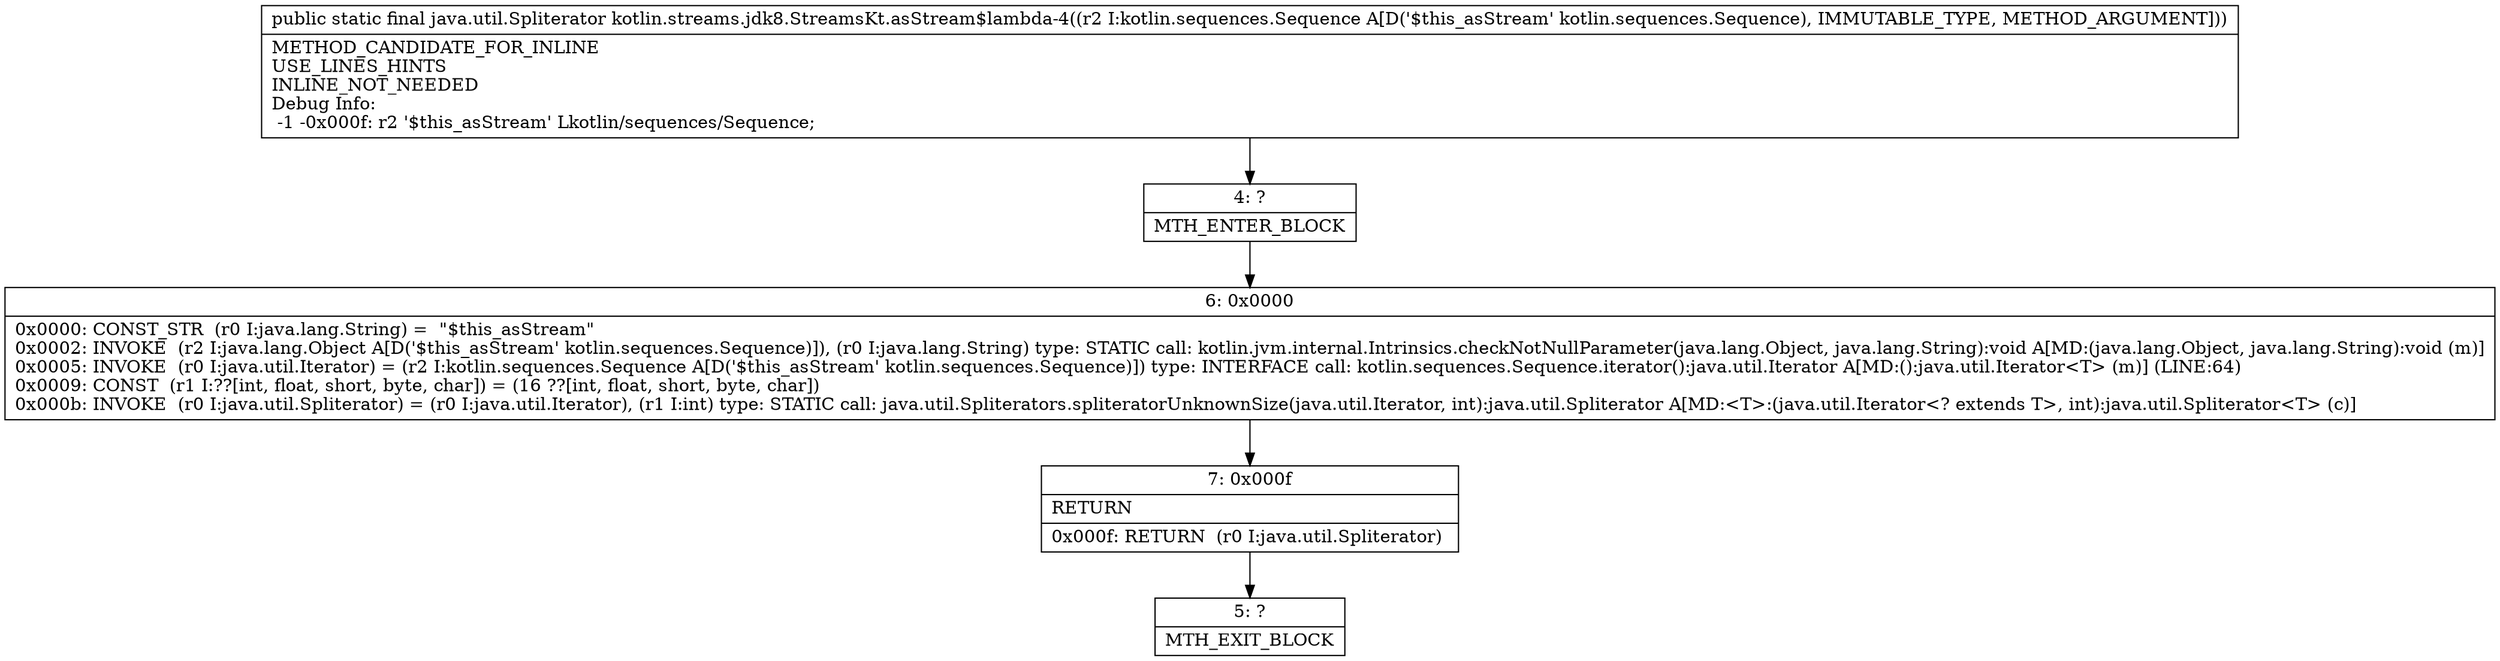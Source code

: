 digraph "CFG forkotlin.streams.jdk8.StreamsKt.asStream$lambda\-4(Lkotlin\/sequences\/Sequence;)Ljava\/util\/Spliterator;" {
Node_4 [shape=record,label="{4\:\ ?|MTH_ENTER_BLOCK\l}"];
Node_6 [shape=record,label="{6\:\ 0x0000|0x0000: CONST_STR  (r0 I:java.lang.String) =  \"$this_asStream\" \l0x0002: INVOKE  (r2 I:java.lang.Object A[D('$this_asStream' kotlin.sequences.Sequence)]), (r0 I:java.lang.String) type: STATIC call: kotlin.jvm.internal.Intrinsics.checkNotNullParameter(java.lang.Object, java.lang.String):void A[MD:(java.lang.Object, java.lang.String):void (m)]\l0x0005: INVOKE  (r0 I:java.util.Iterator) = (r2 I:kotlin.sequences.Sequence A[D('$this_asStream' kotlin.sequences.Sequence)]) type: INTERFACE call: kotlin.sequences.Sequence.iterator():java.util.Iterator A[MD:():java.util.Iterator\<T\> (m)] (LINE:64)\l0x0009: CONST  (r1 I:??[int, float, short, byte, char]) = (16 ??[int, float, short, byte, char]) \l0x000b: INVOKE  (r0 I:java.util.Spliterator) = (r0 I:java.util.Iterator), (r1 I:int) type: STATIC call: java.util.Spliterators.spliteratorUnknownSize(java.util.Iterator, int):java.util.Spliterator A[MD:\<T\>:(java.util.Iterator\<? extends T\>, int):java.util.Spliterator\<T\> (c)]\l}"];
Node_7 [shape=record,label="{7\:\ 0x000f|RETURN\l|0x000f: RETURN  (r0 I:java.util.Spliterator) \l}"];
Node_5 [shape=record,label="{5\:\ ?|MTH_EXIT_BLOCK\l}"];
MethodNode[shape=record,label="{public static final java.util.Spliterator kotlin.streams.jdk8.StreamsKt.asStream$lambda\-4((r2 I:kotlin.sequences.Sequence A[D('$this_asStream' kotlin.sequences.Sequence), IMMUTABLE_TYPE, METHOD_ARGUMENT]))  | METHOD_CANDIDATE_FOR_INLINE\lUSE_LINES_HINTS\lINLINE_NOT_NEEDED\lDebug Info:\l  \-1 \-0x000f: r2 '$this_asStream' Lkotlin\/sequences\/Sequence;\l}"];
MethodNode -> Node_4;Node_4 -> Node_6;
Node_6 -> Node_7;
Node_7 -> Node_5;
}

